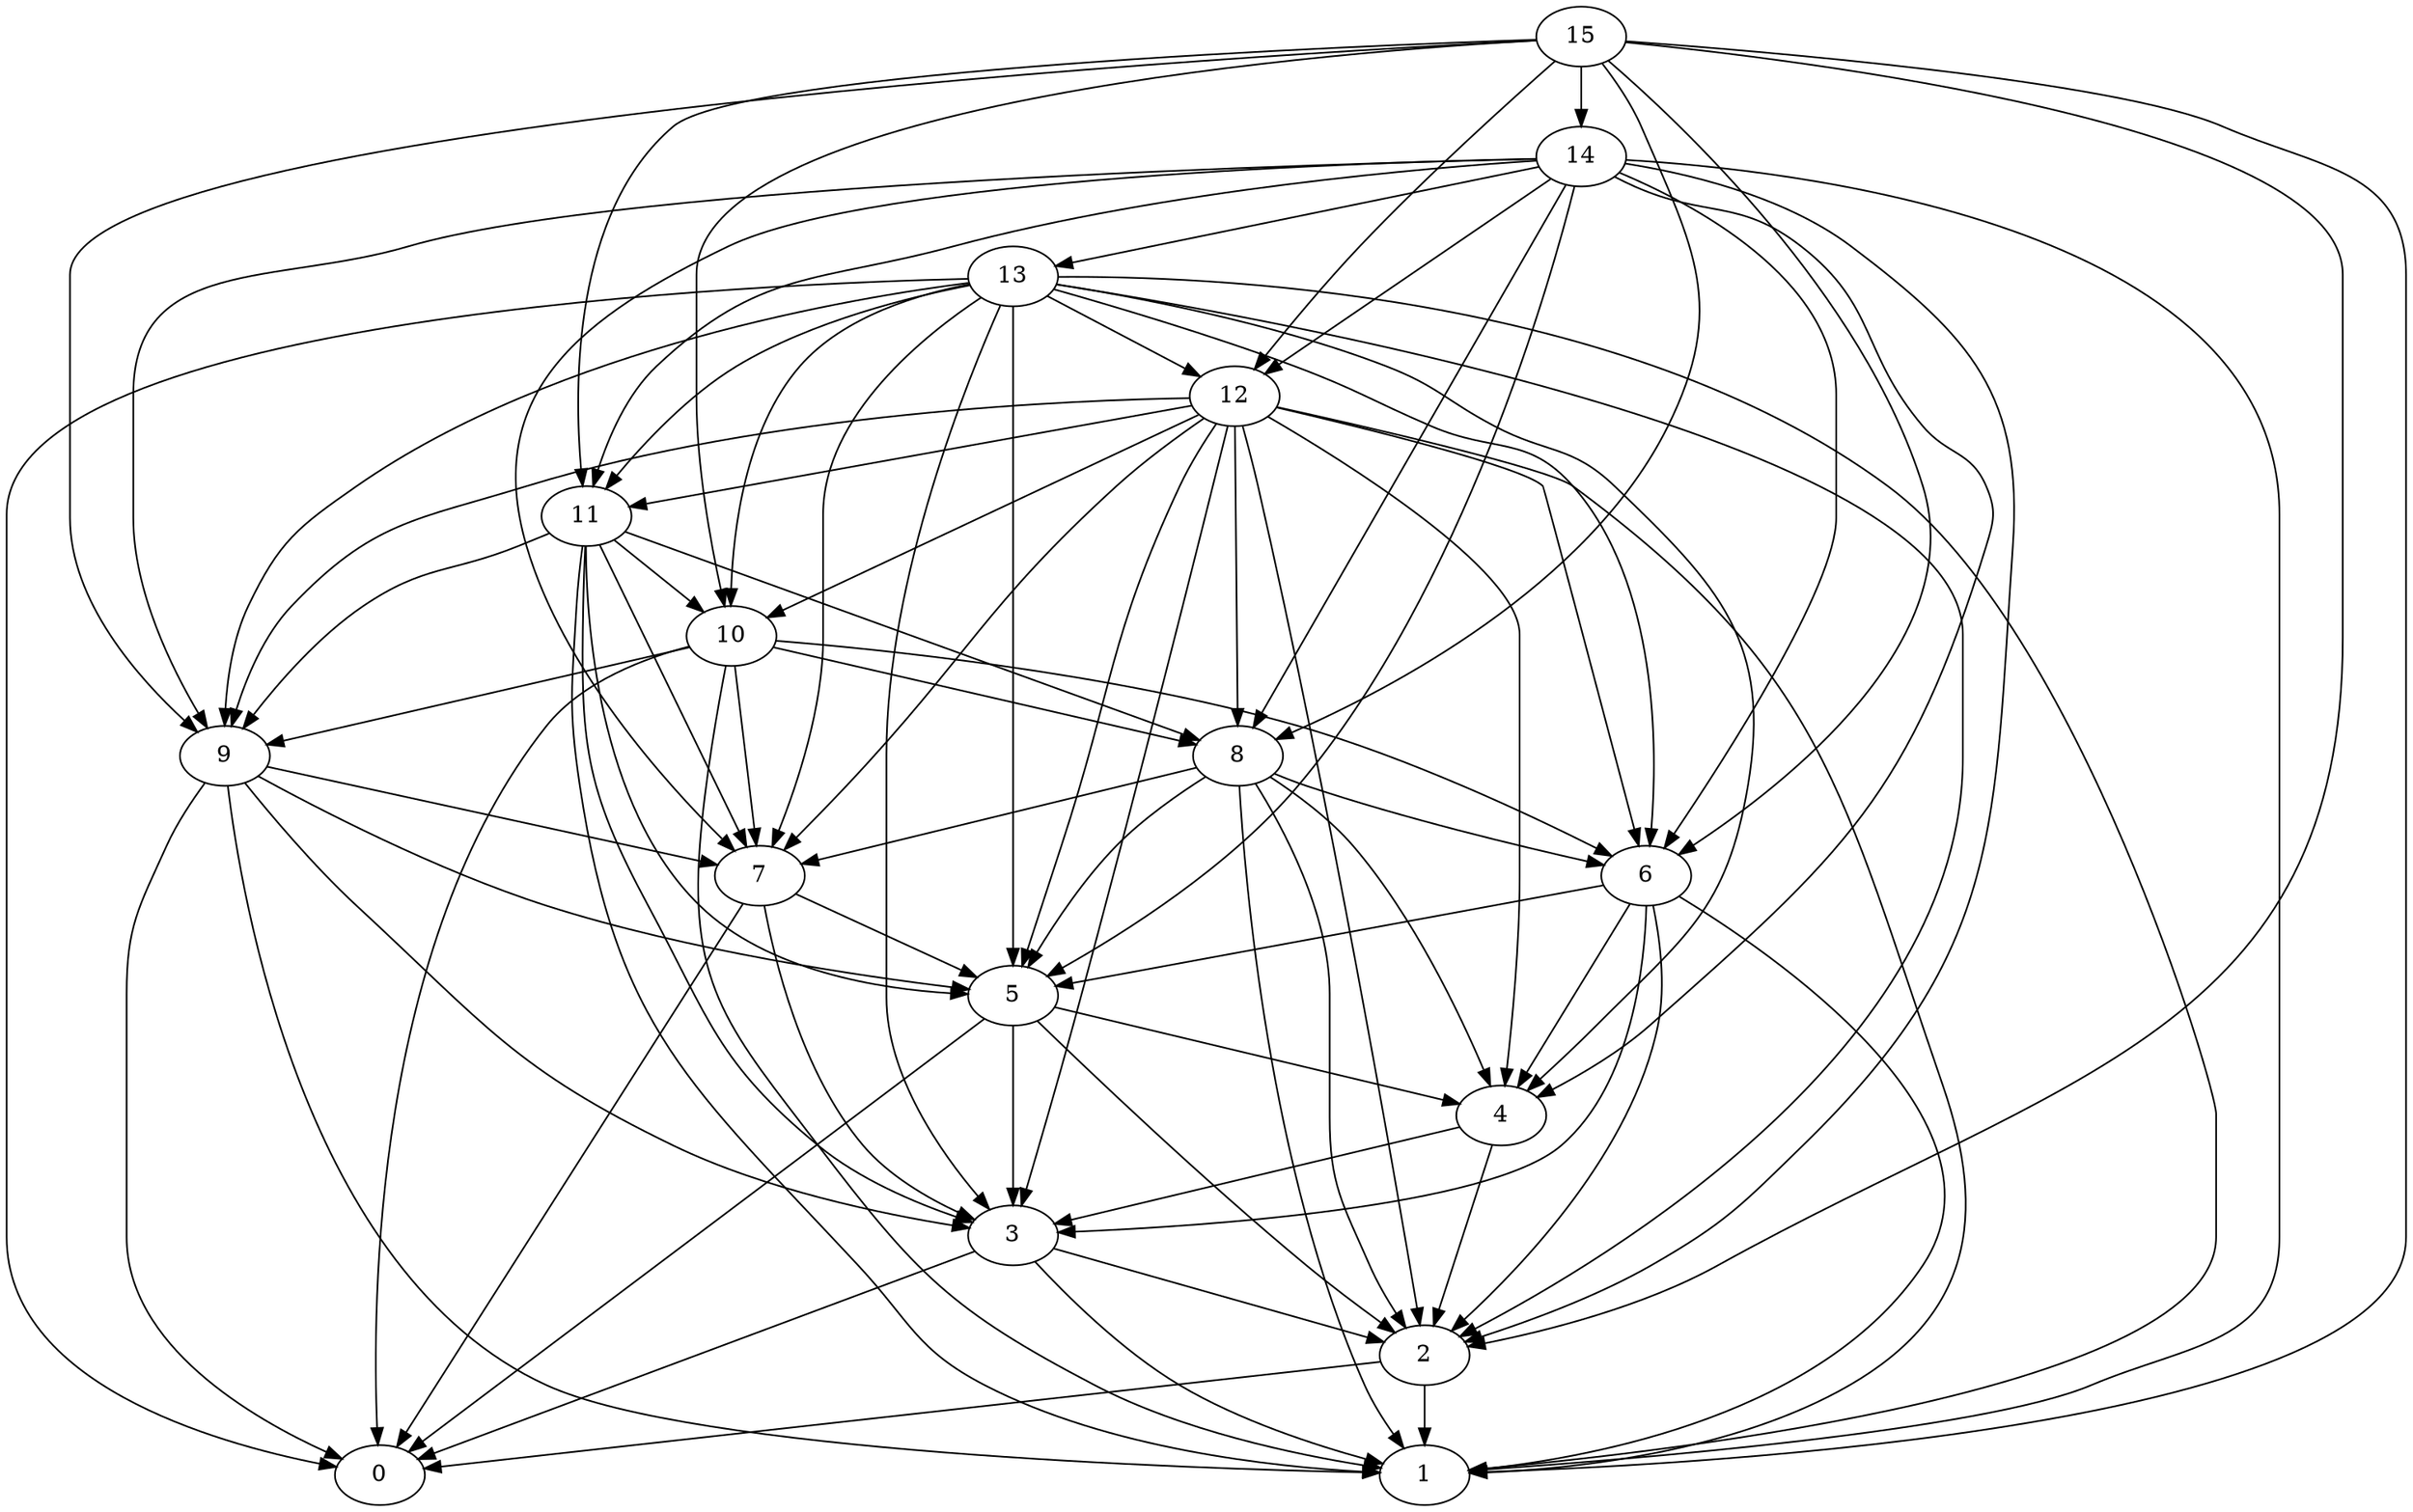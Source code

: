 digraph "Random_Nodes_16_Density_5.38_CCR_0.10_WeightType_Random_Homogeneous-4" {
15 [Weight=458];
14 [Weight=572];
13 [Weight=286];
12 [Weight=229];
11 [Weight=572];
10 [Weight=458];
8 [Weight=400];
9 [Weight=229];
6 [Weight=286];
7 [Weight=286];
5 [Weight=515];
4 [Weight=343];
3 [Weight=114];
2 [Weight=458];
0 [Weight=172];
1 [Weight=114];
13 -> 4 [Weight=7];
3 -> 1 [Weight=6];
7 -> 5 [Weight=4];
14 -> 11 [Weight=4];
9 -> 3 [Weight=10];
15 -> 12 [Weight=9];
11 -> 8 [Weight=7];
15 -> 9 [Weight=5];
5 -> 2 [Weight=2];
4 -> 2 [Weight=7];
2 -> 0 [Weight=4];
5 -> 3 [Weight=10];
6 -> 5 [Weight=5];
13 -> 11 [Weight=7];
9 -> 7 [Weight=9];
12 -> 10 [Weight=4];
15 -> 14 [Weight=2];
12 -> 7 [Weight=6];
8 -> 1 [Weight=9];
11 -> 7 [Weight=10];
12 -> 9 [Weight=7];
14 -> 4 [Weight=7];
6 -> 3 [Weight=8];
10 -> 0 [Weight=10];
13 -> 0 [Weight=6];
8 -> 5 [Weight=8];
13 -> 3 [Weight=6];
13 -> 1 [Weight=8];
12 -> 1 [Weight=3];
5 -> 0 [Weight=3];
13 -> 5 [Weight=2];
6 -> 4 [Weight=10];
15 -> 11 [Weight=5];
13 -> 2 [Weight=9];
12 -> 4 [Weight=3];
8 -> 4 [Weight=5];
15 -> 2 [Weight=8];
11 -> 10 [Weight=9];
11 -> 3 [Weight=5];
12 -> 8 [Weight=9];
15 -> 6 [Weight=7];
7 -> 3 [Weight=5];
14 -> 8 [Weight=9];
15 -> 1 [Weight=9];
2 -> 1 [Weight=2];
6 -> 2 [Weight=9];
14 -> 9 [Weight=3];
5 -> 4 [Weight=8];
12 -> 3 [Weight=3];
10 -> 1 [Weight=4];
14 -> 2 [Weight=8];
13 -> 10 [Weight=5];
14 -> 7 [Weight=2];
11 -> 5 [Weight=7];
14 -> 1 [Weight=8];
7 -> 0 [Weight=6];
12 -> 11 [Weight=10];
13 -> 6 [Weight=10];
3 -> 2 [Weight=5];
14 -> 6 [Weight=3];
11 -> 9 [Weight=2];
15 -> 10 [Weight=6];
6 -> 1 [Weight=4];
9 -> 0 [Weight=7];
14 -> 12 [Weight=4];
8 -> 2 [Weight=8];
8 -> 6 [Weight=6];
10 -> 8 [Weight=4];
3 -> 0 [Weight=9];
13 -> 12 [Weight=10];
12 -> 6 [Weight=10];
10 -> 6 [Weight=3];
9 -> 5 [Weight=6];
13 -> 9 [Weight=9];
4 -> 3 [Weight=4];
11 -> 1 [Weight=7];
10 -> 9 [Weight=5];
8 -> 7 [Weight=6];
14 -> 13 [Weight=7];
12 -> 2 [Weight=7];
13 -> 7 [Weight=4];
10 -> 7 [Weight=9];
12 -> 5 [Weight=6];
14 -> 5 [Weight=6];
15 -> 8 [Weight=10];
9 -> 1 [Weight=9];
}
